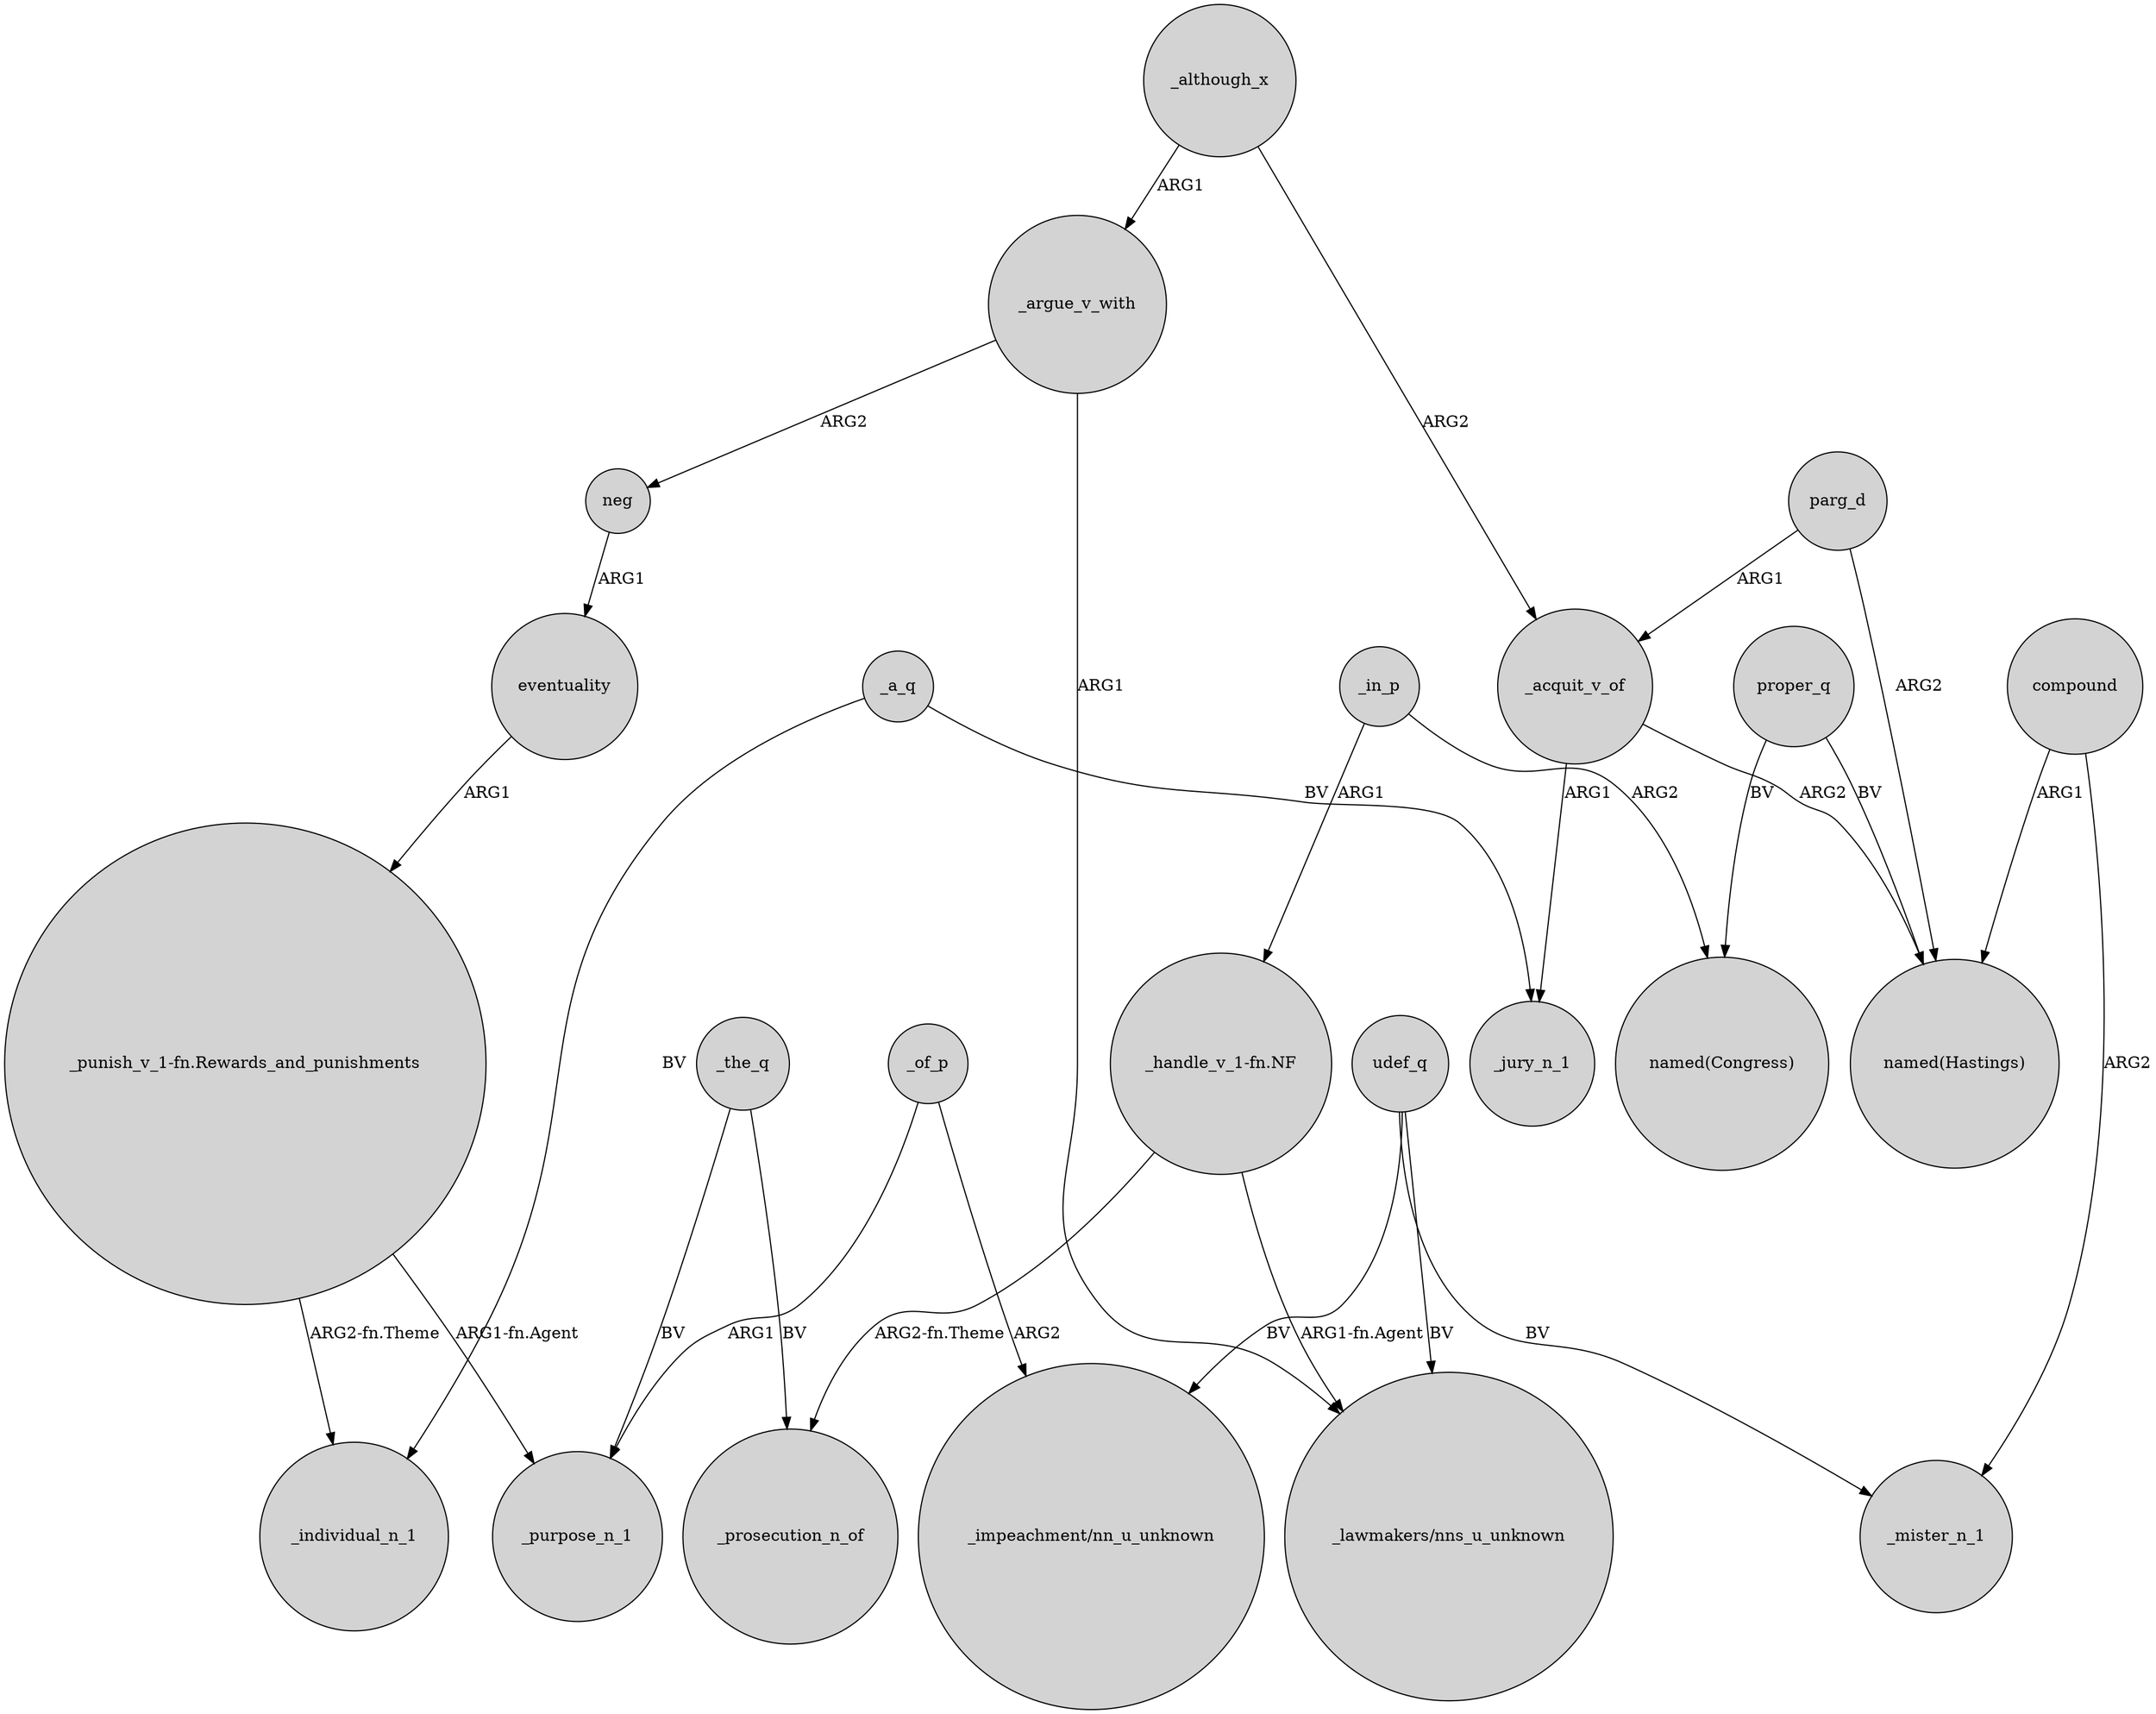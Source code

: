 digraph {
	node [shape=circle style=filled]
	_of_p -> _purpose_n_1 [label=ARG1]
	"_punish_v_1-fn.Rewards_and_punishments" -> _individual_n_1 [label="ARG2-fn.Theme"]
	_acquit_v_of -> "named(Hastings)" [label=ARG2]
	udef_q -> "_impeachment/nn_u_unknown" [label=BV]
	_a_q -> _individual_n_1 [label=BV]
	_argue_v_with -> "_lawmakers/nns_u_unknown" [label=ARG1]
	"_handle_v_1-fn.NF" -> _prosecution_n_of [label="ARG2-fn.Theme"]
	udef_q -> "_lawmakers/nns_u_unknown" [label=BV]
	compound -> _mister_n_1 [label=ARG2]
	parg_d -> "named(Hastings)" [label=ARG2]
	udef_q -> _mister_n_1 [label=BV]
	_the_q -> _purpose_n_1 [label=BV]
	_although_x -> _acquit_v_of [label=ARG2]
	_although_x -> _argue_v_with [label=ARG1]
	_the_q -> _prosecution_n_of [label=BV]
	proper_q -> "named(Congress)" [label=BV]
	eventuality -> "_punish_v_1-fn.Rewards_and_punishments" [label=ARG1]
	_argue_v_with -> neg [label=ARG2]
	compound -> "named(Hastings)" [label=ARG1]
	_of_p -> "_impeachment/nn_u_unknown" [label=ARG2]
	"_punish_v_1-fn.Rewards_and_punishments" -> _purpose_n_1 [label="ARG1-fn.Agent"]
	proper_q -> "named(Hastings)" [label=BV]
	"_handle_v_1-fn.NF" -> "_lawmakers/nns_u_unknown" [label="ARG1-fn.Agent"]
	_in_p -> "_handle_v_1-fn.NF" [label=ARG1]
	neg -> eventuality [label=ARG1]
	_a_q -> _jury_n_1 [label=BV]
	_acquit_v_of -> _jury_n_1 [label=ARG1]
	_in_p -> "named(Congress)" [label=ARG2]
	parg_d -> _acquit_v_of [label=ARG1]
}
